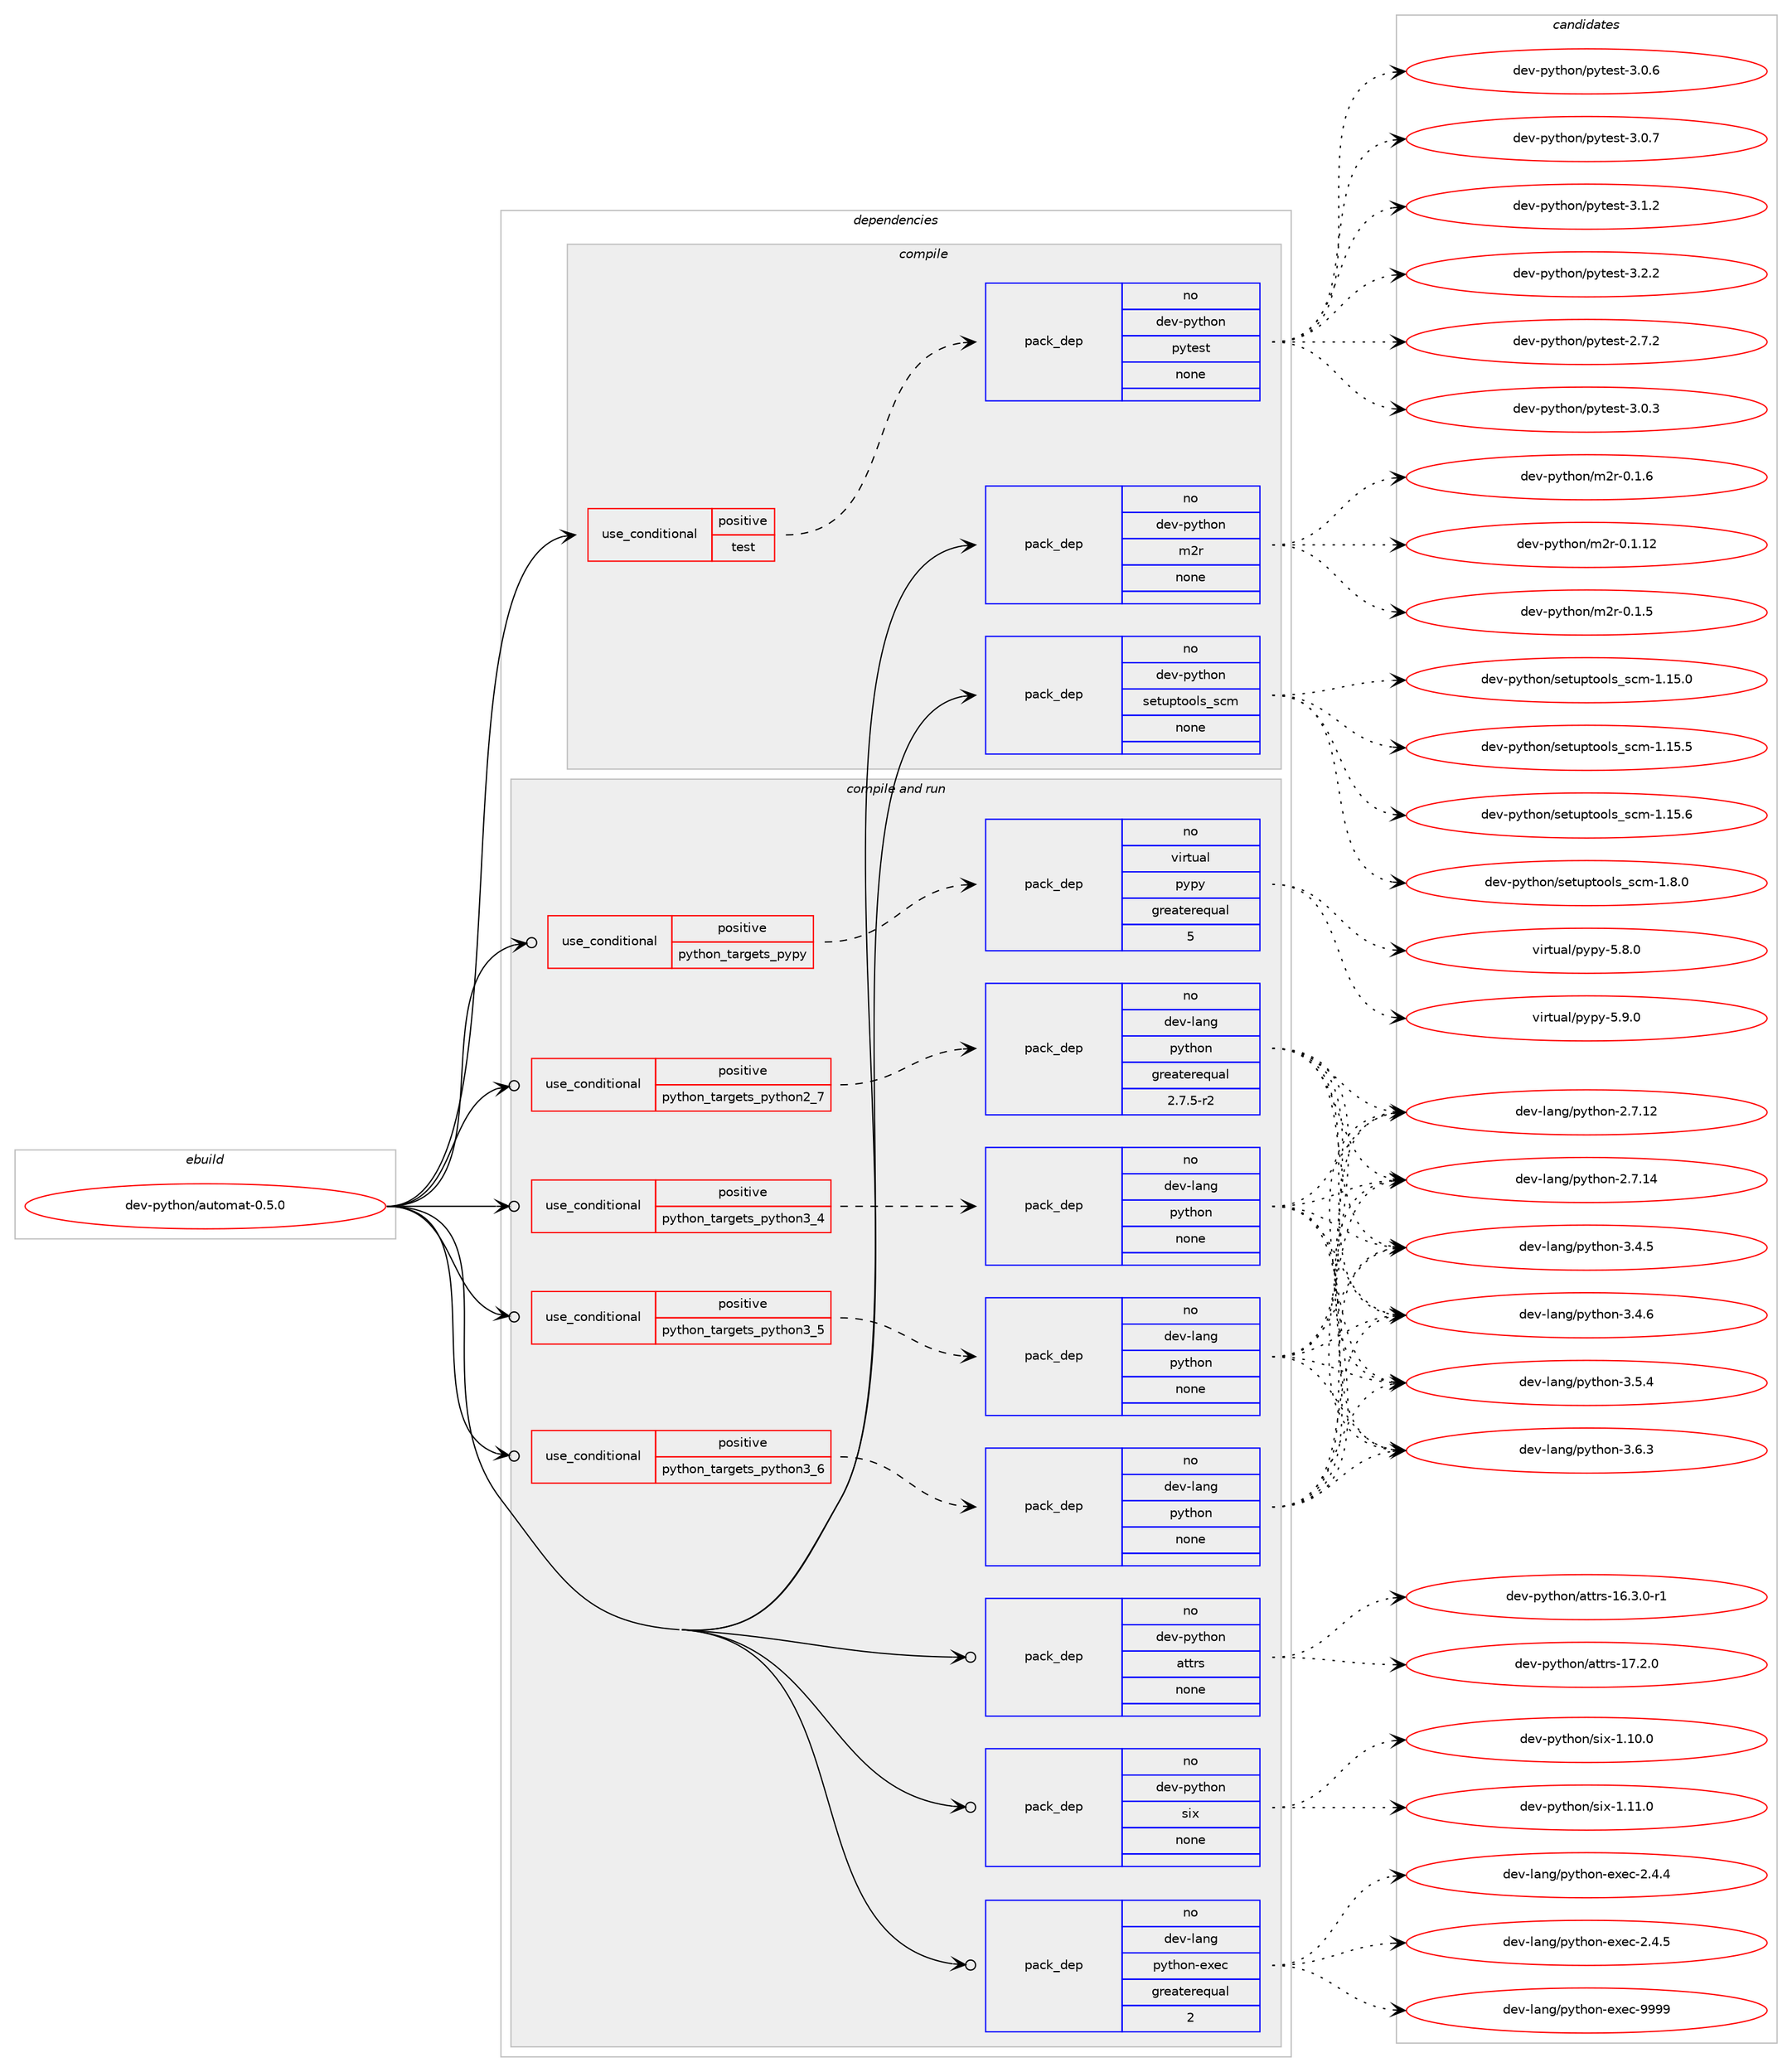 digraph prolog {

# *************
# Graph options
# *************

newrank=true;
concentrate=true;
compound=true;
graph [rankdir=LR,fontname=Helvetica,fontsize=10,ranksep=1.5];#, ranksep=2.5, nodesep=0.2];
edge  [arrowhead=vee];
node  [fontname=Helvetica,fontsize=10];

# **********
# The ebuild
# **********

subgraph cluster_leftcol {
color=gray;
rank=same;
label=<<i>ebuild</i>>;
id [label="dev-python/automat-0.5.0", color=red, width=4, href="../dev-python/automat-0.5.0.svg"];
}

# ****************
# The dependencies
# ****************

subgraph cluster_midcol {
color=gray;
label=<<i>dependencies</i>>;
subgraph cluster_compile {
fillcolor="#eeeeee";
style=filled;
label=<<i>compile</i>>;
subgraph cond29781 {
dependency147577 [label=<<TABLE BORDER="0" CELLBORDER="1" CELLSPACING="0" CELLPADDING="4"><TR><TD ROWSPAN="3" CELLPADDING="10">use_conditional</TD></TR><TR><TD>positive</TD></TR><TR><TD>test</TD></TR></TABLE>>, shape=none, color=red];
subgraph pack113977 {
dependency147578 [label=<<TABLE BORDER="0" CELLBORDER="1" CELLSPACING="0" CELLPADDING="4" WIDTH="220"><TR><TD ROWSPAN="6" CELLPADDING="30">pack_dep</TD></TR><TR><TD WIDTH="110">no</TD></TR><TR><TD>dev-python</TD></TR><TR><TD>pytest</TD></TR><TR><TD>none</TD></TR><TR><TD></TD></TR></TABLE>>, shape=none, color=blue];
}
dependency147577:e -> dependency147578:w [weight=20,style="dashed",arrowhead="vee"];
}
id:e -> dependency147577:w [weight=20,style="solid",arrowhead="vee"];
subgraph pack113978 {
dependency147579 [label=<<TABLE BORDER="0" CELLBORDER="1" CELLSPACING="0" CELLPADDING="4" WIDTH="220"><TR><TD ROWSPAN="6" CELLPADDING="30">pack_dep</TD></TR><TR><TD WIDTH="110">no</TD></TR><TR><TD>dev-python</TD></TR><TR><TD>m2r</TD></TR><TR><TD>none</TD></TR><TR><TD></TD></TR></TABLE>>, shape=none, color=blue];
}
id:e -> dependency147579:w [weight=20,style="solid",arrowhead="vee"];
subgraph pack113979 {
dependency147580 [label=<<TABLE BORDER="0" CELLBORDER="1" CELLSPACING="0" CELLPADDING="4" WIDTH="220"><TR><TD ROWSPAN="6" CELLPADDING="30">pack_dep</TD></TR><TR><TD WIDTH="110">no</TD></TR><TR><TD>dev-python</TD></TR><TR><TD>setuptools_scm</TD></TR><TR><TD>none</TD></TR><TR><TD></TD></TR></TABLE>>, shape=none, color=blue];
}
id:e -> dependency147580:w [weight=20,style="solid",arrowhead="vee"];
}
subgraph cluster_compileandrun {
fillcolor="#eeeeee";
style=filled;
label=<<i>compile and run</i>>;
subgraph cond29782 {
dependency147581 [label=<<TABLE BORDER="0" CELLBORDER="1" CELLSPACING="0" CELLPADDING="4"><TR><TD ROWSPAN="3" CELLPADDING="10">use_conditional</TD></TR><TR><TD>positive</TD></TR><TR><TD>python_targets_pypy</TD></TR></TABLE>>, shape=none, color=red];
subgraph pack113980 {
dependency147582 [label=<<TABLE BORDER="0" CELLBORDER="1" CELLSPACING="0" CELLPADDING="4" WIDTH="220"><TR><TD ROWSPAN="6" CELLPADDING="30">pack_dep</TD></TR><TR><TD WIDTH="110">no</TD></TR><TR><TD>virtual</TD></TR><TR><TD>pypy</TD></TR><TR><TD>greaterequal</TD></TR><TR><TD>5</TD></TR></TABLE>>, shape=none, color=blue];
}
dependency147581:e -> dependency147582:w [weight=20,style="dashed",arrowhead="vee"];
}
id:e -> dependency147581:w [weight=20,style="solid",arrowhead="odotvee"];
subgraph cond29783 {
dependency147583 [label=<<TABLE BORDER="0" CELLBORDER="1" CELLSPACING="0" CELLPADDING="4"><TR><TD ROWSPAN="3" CELLPADDING="10">use_conditional</TD></TR><TR><TD>positive</TD></TR><TR><TD>python_targets_python2_7</TD></TR></TABLE>>, shape=none, color=red];
subgraph pack113981 {
dependency147584 [label=<<TABLE BORDER="0" CELLBORDER="1" CELLSPACING="0" CELLPADDING="4" WIDTH="220"><TR><TD ROWSPAN="6" CELLPADDING="30">pack_dep</TD></TR><TR><TD WIDTH="110">no</TD></TR><TR><TD>dev-lang</TD></TR><TR><TD>python</TD></TR><TR><TD>greaterequal</TD></TR><TR><TD>2.7.5-r2</TD></TR></TABLE>>, shape=none, color=blue];
}
dependency147583:e -> dependency147584:w [weight=20,style="dashed",arrowhead="vee"];
}
id:e -> dependency147583:w [weight=20,style="solid",arrowhead="odotvee"];
subgraph cond29784 {
dependency147585 [label=<<TABLE BORDER="0" CELLBORDER="1" CELLSPACING="0" CELLPADDING="4"><TR><TD ROWSPAN="3" CELLPADDING="10">use_conditional</TD></TR><TR><TD>positive</TD></TR><TR><TD>python_targets_python3_4</TD></TR></TABLE>>, shape=none, color=red];
subgraph pack113982 {
dependency147586 [label=<<TABLE BORDER="0" CELLBORDER="1" CELLSPACING="0" CELLPADDING="4" WIDTH="220"><TR><TD ROWSPAN="6" CELLPADDING="30">pack_dep</TD></TR><TR><TD WIDTH="110">no</TD></TR><TR><TD>dev-lang</TD></TR><TR><TD>python</TD></TR><TR><TD>none</TD></TR><TR><TD></TD></TR></TABLE>>, shape=none, color=blue];
}
dependency147585:e -> dependency147586:w [weight=20,style="dashed",arrowhead="vee"];
}
id:e -> dependency147585:w [weight=20,style="solid",arrowhead="odotvee"];
subgraph cond29785 {
dependency147587 [label=<<TABLE BORDER="0" CELLBORDER="1" CELLSPACING="0" CELLPADDING="4"><TR><TD ROWSPAN="3" CELLPADDING="10">use_conditional</TD></TR><TR><TD>positive</TD></TR><TR><TD>python_targets_python3_5</TD></TR></TABLE>>, shape=none, color=red];
subgraph pack113983 {
dependency147588 [label=<<TABLE BORDER="0" CELLBORDER="1" CELLSPACING="0" CELLPADDING="4" WIDTH="220"><TR><TD ROWSPAN="6" CELLPADDING="30">pack_dep</TD></TR><TR><TD WIDTH="110">no</TD></TR><TR><TD>dev-lang</TD></TR><TR><TD>python</TD></TR><TR><TD>none</TD></TR><TR><TD></TD></TR></TABLE>>, shape=none, color=blue];
}
dependency147587:e -> dependency147588:w [weight=20,style="dashed",arrowhead="vee"];
}
id:e -> dependency147587:w [weight=20,style="solid",arrowhead="odotvee"];
subgraph cond29786 {
dependency147589 [label=<<TABLE BORDER="0" CELLBORDER="1" CELLSPACING="0" CELLPADDING="4"><TR><TD ROWSPAN="3" CELLPADDING="10">use_conditional</TD></TR><TR><TD>positive</TD></TR><TR><TD>python_targets_python3_6</TD></TR></TABLE>>, shape=none, color=red];
subgraph pack113984 {
dependency147590 [label=<<TABLE BORDER="0" CELLBORDER="1" CELLSPACING="0" CELLPADDING="4" WIDTH="220"><TR><TD ROWSPAN="6" CELLPADDING="30">pack_dep</TD></TR><TR><TD WIDTH="110">no</TD></TR><TR><TD>dev-lang</TD></TR><TR><TD>python</TD></TR><TR><TD>none</TD></TR><TR><TD></TD></TR></TABLE>>, shape=none, color=blue];
}
dependency147589:e -> dependency147590:w [weight=20,style="dashed",arrowhead="vee"];
}
id:e -> dependency147589:w [weight=20,style="solid",arrowhead="odotvee"];
subgraph pack113985 {
dependency147591 [label=<<TABLE BORDER="0" CELLBORDER="1" CELLSPACING="0" CELLPADDING="4" WIDTH="220"><TR><TD ROWSPAN="6" CELLPADDING="30">pack_dep</TD></TR><TR><TD WIDTH="110">no</TD></TR><TR><TD>dev-lang</TD></TR><TR><TD>python-exec</TD></TR><TR><TD>greaterequal</TD></TR><TR><TD>2</TD></TR></TABLE>>, shape=none, color=blue];
}
id:e -> dependency147591:w [weight=20,style="solid",arrowhead="odotvee"];
subgraph pack113986 {
dependency147592 [label=<<TABLE BORDER="0" CELLBORDER="1" CELLSPACING="0" CELLPADDING="4" WIDTH="220"><TR><TD ROWSPAN="6" CELLPADDING="30">pack_dep</TD></TR><TR><TD WIDTH="110">no</TD></TR><TR><TD>dev-python</TD></TR><TR><TD>attrs</TD></TR><TR><TD>none</TD></TR><TR><TD></TD></TR></TABLE>>, shape=none, color=blue];
}
id:e -> dependency147592:w [weight=20,style="solid",arrowhead="odotvee"];
subgraph pack113987 {
dependency147593 [label=<<TABLE BORDER="0" CELLBORDER="1" CELLSPACING="0" CELLPADDING="4" WIDTH="220"><TR><TD ROWSPAN="6" CELLPADDING="30">pack_dep</TD></TR><TR><TD WIDTH="110">no</TD></TR><TR><TD>dev-python</TD></TR><TR><TD>six</TD></TR><TR><TD>none</TD></TR><TR><TD></TD></TR></TABLE>>, shape=none, color=blue];
}
id:e -> dependency147593:w [weight=20,style="solid",arrowhead="odotvee"];
}
subgraph cluster_run {
fillcolor="#eeeeee";
style=filled;
label=<<i>run</i>>;
}
}

# **************
# The candidates
# **************

subgraph cluster_choices {
rank=same;
color=gray;
label=<<i>candidates</i>>;

subgraph choice113977 {
color=black;
nodesep=1;
choice1001011184511212111610411111047112121116101115116455046554650 [label="dev-python/pytest-2.7.2", color=red, width=4,href="../dev-python/pytest-2.7.2.svg"];
choice1001011184511212111610411111047112121116101115116455146484651 [label="dev-python/pytest-3.0.3", color=red, width=4,href="../dev-python/pytest-3.0.3.svg"];
choice1001011184511212111610411111047112121116101115116455146484654 [label="dev-python/pytest-3.0.6", color=red, width=4,href="../dev-python/pytest-3.0.6.svg"];
choice1001011184511212111610411111047112121116101115116455146484655 [label="dev-python/pytest-3.0.7", color=red, width=4,href="../dev-python/pytest-3.0.7.svg"];
choice1001011184511212111610411111047112121116101115116455146494650 [label="dev-python/pytest-3.1.2", color=red, width=4,href="../dev-python/pytest-3.1.2.svg"];
choice1001011184511212111610411111047112121116101115116455146504650 [label="dev-python/pytest-3.2.2", color=red, width=4,href="../dev-python/pytest-3.2.2.svg"];
dependency147578:e -> choice1001011184511212111610411111047112121116101115116455046554650:w [style=dotted,weight="100"];
dependency147578:e -> choice1001011184511212111610411111047112121116101115116455146484651:w [style=dotted,weight="100"];
dependency147578:e -> choice1001011184511212111610411111047112121116101115116455146484654:w [style=dotted,weight="100"];
dependency147578:e -> choice1001011184511212111610411111047112121116101115116455146484655:w [style=dotted,weight="100"];
dependency147578:e -> choice1001011184511212111610411111047112121116101115116455146494650:w [style=dotted,weight="100"];
dependency147578:e -> choice1001011184511212111610411111047112121116101115116455146504650:w [style=dotted,weight="100"];
}
subgraph choice113978 {
color=black;
nodesep=1;
choice10010111845112121116104111110471095011445484649464950 [label="dev-python/m2r-0.1.12", color=red, width=4,href="../dev-python/m2r-0.1.12.svg"];
choice100101118451121211161041111104710950114454846494653 [label="dev-python/m2r-0.1.5", color=red, width=4,href="../dev-python/m2r-0.1.5.svg"];
choice100101118451121211161041111104710950114454846494654 [label="dev-python/m2r-0.1.6", color=red, width=4,href="../dev-python/m2r-0.1.6.svg"];
dependency147579:e -> choice10010111845112121116104111110471095011445484649464950:w [style=dotted,weight="100"];
dependency147579:e -> choice100101118451121211161041111104710950114454846494653:w [style=dotted,weight="100"];
dependency147579:e -> choice100101118451121211161041111104710950114454846494654:w [style=dotted,weight="100"];
}
subgraph choice113979 {
color=black;
nodesep=1;
choice1001011184511212111610411111047115101116117112116111111108115951159910945494649534648 [label="dev-python/setuptools_scm-1.15.0", color=red, width=4,href="../dev-python/setuptools_scm-1.15.0.svg"];
choice1001011184511212111610411111047115101116117112116111111108115951159910945494649534653 [label="dev-python/setuptools_scm-1.15.5", color=red, width=4,href="../dev-python/setuptools_scm-1.15.5.svg"];
choice1001011184511212111610411111047115101116117112116111111108115951159910945494649534654 [label="dev-python/setuptools_scm-1.15.6", color=red, width=4,href="../dev-python/setuptools_scm-1.15.6.svg"];
choice10010111845112121116104111110471151011161171121161111111081159511599109454946564648 [label="dev-python/setuptools_scm-1.8.0", color=red, width=4,href="../dev-python/setuptools_scm-1.8.0.svg"];
dependency147580:e -> choice1001011184511212111610411111047115101116117112116111111108115951159910945494649534648:w [style=dotted,weight="100"];
dependency147580:e -> choice1001011184511212111610411111047115101116117112116111111108115951159910945494649534653:w [style=dotted,weight="100"];
dependency147580:e -> choice1001011184511212111610411111047115101116117112116111111108115951159910945494649534654:w [style=dotted,weight="100"];
dependency147580:e -> choice10010111845112121116104111110471151011161171121161111111081159511599109454946564648:w [style=dotted,weight="100"];
}
subgraph choice113980 {
color=black;
nodesep=1;
choice1181051141161179710847112121112121455346564648 [label="virtual/pypy-5.8.0", color=red, width=4,href="../virtual/pypy-5.8.0.svg"];
choice1181051141161179710847112121112121455346574648 [label="virtual/pypy-5.9.0", color=red, width=4,href="../virtual/pypy-5.9.0.svg"];
dependency147582:e -> choice1181051141161179710847112121112121455346564648:w [style=dotted,weight="100"];
dependency147582:e -> choice1181051141161179710847112121112121455346574648:w [style=dotted,weight="100"];
}
subgraph choice113981 {
color=black;
nodesep=1;
choice10010111845108971101034711212111610411111045504655464950 [label="dev-lang/python-2.7.12", color=red, width=4,href="../dev-lang/python-2.7.12.svg"];
choice10010111845108971101034711212111610411111045504655464952 [label="dev-lang/python-2.7.14", color=red, width=4,href="../dev-lang/python-2.7.14.svg"];
choice100101118451089711010347112121116104111110455146524653 [label="dev-lang/python-3.4.5", color=red, width=4,href="../dev-lang/python-3.4.5.svg"];
choice100101118451089711010347112121116104111110455146524654 [label="dev-lang/python-3.4.6", color=red, width=4,href="../dev-lang/python-3.4.6.svg"];
choice100101118451089711010347112121116104111110455146534652 [label="dev-lang/python-3.5.4", color=red, width=4,href="../dev-lang/python-3.5.4.svg"];
choice100101118451089711010347112121116104111110455146544651 [label="dev-lang/python-3.6.3", color=red, width=4,href="../dev-lang/python-3.6.3.svg"];
dependency147584:e -> choice10010111845108971101034711212111610411111045504655464950:w [style=dotted,weight="100"];
dependency147584:e -> choice10010111845108971101034711212111610411111045504655464952:w [style=dotted,weight="100"];
dependency147584:e -> choice100101118451089711010347112121116104111110455146524653:w [style=dotted,weight="100"];
dependency147584:e -> choice100101118451089711010347112121116104111110455146524654:w [style=dotted,weight="100"];
dependency147584:e -> choice100101118451089711010347112121116104111110455146534652:w [style=dotted,weight="100"];
dependency147584:e -> choice100101118451089711010347112121116104111110455146544651:w [style=dotted,weight="100"];
}
subgraph choice113982 {
color=black;
nodesep=1;
choice10010111845108971101034711212111610411111045504655464950 [label="dev-lang/python-2.7.12", color=red, width=4,href="../dev-lang/python-2.7.12.svg"];
choice10010111845108971101034711212111610411111045504655464952 [label="dev-lang/python-2.7.14", color=red, width=4,href="../dev-lang/python-2.7.14.svg"];
choice100101118451089711010347112121116104111110455146524653 [label="dev-lang/python-3.4.5", color=red, width=4,href="../dev-lang/python-3.4.5.svg"];
choice100101118451089711010347112121116104111110455146524654 [label="dev-lang/python-3.4.6", color=red, width=4,href="../dev-lang/python-3.4.6.svg"];
choice100101118451089711010347112121116104111110455146534652 [label="dev-lang/python-3.5.4", color=red, width=4,href="../dev-lang/python-3.5.4.svg"];
choice100101118451089711010347112121116104111110455146544651 [label="dev-lang/python-3.6.3", color=red, width=4,href="../dev-lang/python-3.6.3.svg"];
dependency147586:e -> choice10010111845108971101034711212111610411111045504655464950:w [style=dotted,weight="100"];
dependency147586:e -> choice10010111845108971101034711212111610411111045504655464952:w [style=dotted,weight="100"];
dependency147586:e -> choice100101118451089711010347112121116104111110455146524653:w [style=dotted,weight="100"];
dependency147586:e -> choice100101118451089711010347112121116104111110455146524654:w [style=dotted,weight="100"];
dependency147586:e -> choice100101118451089711010347112121116104111110455146534652:w [style=dotted,weight="100"];
dependency147586:e -> choice100101118451089711010347112121116104111110455146544651:w [style=dotted,weight="100"];
}
subgraph choice113983 {
color=black;
nodesep=1;
choice10010111845108971101034711212111610411111045504655464950 [label="dev-lang/python-2.7.12", color=red, width=4,href="../dev-lang/python-2.7.12.svg"];
choice10010111845108971101034711212111610411111045504655464952 [label="dev-lang/python-2.7.14", color=red, width=4,href="../dev-lang/python-2.7.14.svg"];
choice100101118451089711010347112121116104111110455146524653 [label="dev-lang/python-3.4.5", color=red, width=4,href="../dev-lang/python-3.4.5.svg"];
choice100101118451089711010347112121116104111110455146524654 [label="dev-lang/python-3.4.6", color=red, width=4,href="../dev-lang/python-3.4.6.svg"];
choice100101118451089711010347112121116104111110455146534652 [label="dev-lang/python-3.5.4", color=red, width=4,href="../dev-lang/python-3.5.4.svg"];
choice100101118451089711010347112121116104111110455146544651 [label="dev-lang/python-3.6.3", color=red, width=4,href="../dev-lang/python-3.6.3.svg"];
dependency147588:e -> choice10010111845108971101034711212111610411111045504655464950:w [style=dotted,weight="100"];
dependency147588:e -> choice10010111845108971101034711212111610411111045504655464952:w [style=dotted,weight="100"];
dependency147588:e -> choice100101118451089711010347112121116104111110455146524653:w [style=dotted,weight="100"];
dependency147588:e -> choice100101118451089711010347112121116104111110455146524654:w [style=dotted,weight="100"];
dependency147588:e -> choice100101118451089711010347112121116104111110455146534652:w [style=dotted,weight="100"];
dependency147588:e -> choice100101118451089711010347112121116104111110455146544651:w [style=dotted,weight="100"];
}
subgraph choice113984 {
color=black;
nodesep=1;
choice10010111845108971101034711212111610411111045504655464950 [label="dev-lang/python-2.7.12", color=red, width=4,href="../dev-lang/python-2.7.12.svg"];
choice10010111845108971101034711212111610411111045504655464952 [label="dev-lang/python-2.7.14", color=red, width=4,href="../dev-lang/python-2.7.14.svg"];
choice100101118451089711010347112121116104111110455146524653 [label="dev-lang/python-3.4.5", color=red, width=4,href="../dev-lang/python-3.4.5.svg"];
choice100101118451089711010347112121116104111110455146524654 [label="dev-lang/python-3.4.6", color=red, width=4,href="../dev-lang/python-3.4.6.svg"];
choice100101118451089711010347112121116104111110455146534652 [label="dev-lang/python-3.5.4", color=red, width=4,href="../dev-lang/python-3.5.4.svg"];
choice100101118451089711010347112121116104111110455146544651 [label="dev-lang/python-3.6.3", color=red, width=4,href="../dev-lang/python-3.6.3.svg"];
dependency147590:e -> choice10010111845108971101034711212111610411111045504655464950:w [style=dotted,weight="100"];
dependency147590:e -> choice10010111845108971101034711212111610411111045504655464952:w [style=dotted,weight="100"];
dependency147590:e -> choice100101118451089711010347112121116104111110455146524653:w [style=dotted,weight="100"];
dependency147590:e -> choice100101118451089711010347112121116104111110455146524654:w [style=dotted,weight="100"];
dependency147590:e -> choice100101118451089711010347112121116104111110455146534652:w [style=dotted,weight="100"];
dependency147590:e -> choice100101118451089711010347112121116104111110455146544651:w [style=dotted,weight="100"];
}
subgraph choice113985 {
color=black;
nodesep=1;
choice1001011184510897110103471121211161041111104510112010199455046524652 [label="dev-lang/python-exec-2.4.4", color=red, width=4,href="../dev-lang/python-exec-2.4.4.svg"];
choice1001011184510897110103471121211161041111104510112010199455046524653 [label="dev-lang/python-exec-2.4.5", color=red, width=4,href="../dev-lang/python-exec-2.4.5.svg"];
choice10010111845108971101034711212111610411111045101120101994557575757 [label="dev-lang/python-exec-9999", color=red, width=4,href="../dev-lang/python-exec-9999.svg"];
dependency147591:e -> choice1001011184510897110103471121211161041111104510112010199455046524652:w [style=dotted,weight="100"];
dependency147591:e -> choice1001011184510897110103471121211161041111104510112010199455046524653:w [style=dotted,weight="100"];
dependency147591:e -> choice10010111845108971101034711212111610411111045101120101994557575757:w [style=dotted,weight="100"];
}
subgraph choice113986 {
color=black;
nodesep=1;
choice100101118451121211161041111104797116116114115454954465146484511449 [label="dev-python/attrs-16.3.0-r1", color=red, width=4,href="../dev-python/attrs-16.3.0-r1.svg"];
choice10010111845112121116104111110479711611611411545495546504648 [label="dev-python/attrs-17.2.0", color=red, width=4,href="../dev-python/attrs-17.2.0.svg"];
dependency147592:e -> choice100101118451121211161041111104797116116114115454954465146484511449:w [style=dotted,weight="100"];
dependency147592:e -> choice10010111845112121116104111110479711611611411545495546504648:w [style=dotted,weight="100"];
}
subgraph choice113987 {
color=black;
nodesep=1;
choice100101118451121211161041111104711510512045494649484648 [label="dev-python/six-1.10.0", color=red, width=4,href="../dev-python/six-1.10.0.svg"];
choice100101118451121211161041111104711510512045494649494648 [label="dev-python/six-1.11.0", color=red, width=4,href="../dev-python/six-1.11.0.svg"];
dependency147593:e -> choice100101118451121211161041111104711510512045494649484648:w [style=dotted,weight="100"];
dependency147593:e -> choice100101118451121211161041111104711510512045494649494648:w [style=dotted,weight="100"];
}
}

}
